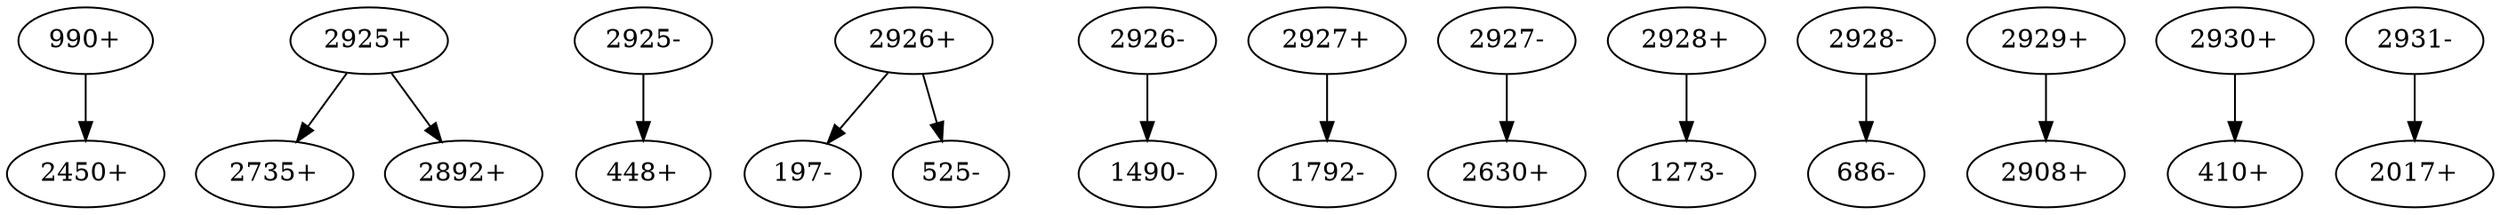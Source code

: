 digraph dist {
graph [k=16 s=2000 n=10]
"990+" -> "2450+" [d=31 e=2.6 n=71]
"2925+" -> "2735+" [d=69 e=3.2 n=46]
"2925+" -> "2892+" [d=27 e=5.1 n=18]
"2925-" -> "448+" [d=-16 e=2.3 n=87]
"2926+" -> "197-" [d=20 e=2.9 n=57]
"2926+" -> "525-" [d=-14 e=5.6 n=15]
"2926-" -> "1490-" [d=-16 e=2.3 n=90]
"2927+" -> "1792-" [d=-26 e=2.1 n=104]
"2927-" -> "2630+" [d=12 e=4.5 n=23]
"2928+" -> "1273-" [d=-17 e=3.1 n=49]
"2928-" -> "686-" [d=-6 e=2.0 n=113]
"2929+" -> "2908+" [d=80 e=5.4 n=16]
"2930+" -> "410+" [d=27 e=2.7 n=66]
"2931-" -> "2017+" [d=-24 e=1.9 n=126]
}
